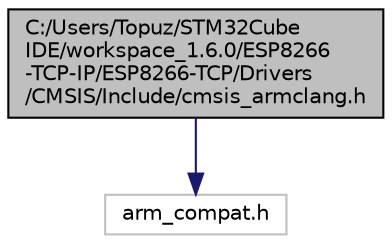 digraph "C:/Users/Topuz/STM32CubeIDE/workspace_1.6.0/ESP8266-TCP-IP/ESP8266-TCP/Drivers/CMSIS/Include/cmsis_armclang.h"
{
 // LATEX_PDF_SIZE
  edge [fontname="Helvetica",fontsize="10",labelfontname="Helvetica",labelfontsize="10"];
  node [fontname="Helvetica",fontsize="10",shape=record];
  Node1 [label="C:/Users/Topuz/STM32Cube\lIDE/workspace_1.6.0/ESP8266\l-TCP-IP/ESP8266-TCP/Drivers\l/CMSIS/Include/cmsis_armclang.h",height=0.2,width=0.4,color="black", fillcolor="grey75", style="filled", fontcolor="black",tooltip="CMSIS compiler armclang (Arm Compiler 6) header file."];
  Node1 -> Node2 [color="midnightblue",fontsize="10",style="solid",fontname="Helvetica"];
  Node2 [label="arm_compat.h",height=0.2,width=0.4,color="grey75", fillcolor="white", style="filled",tooltip=" "];
}
